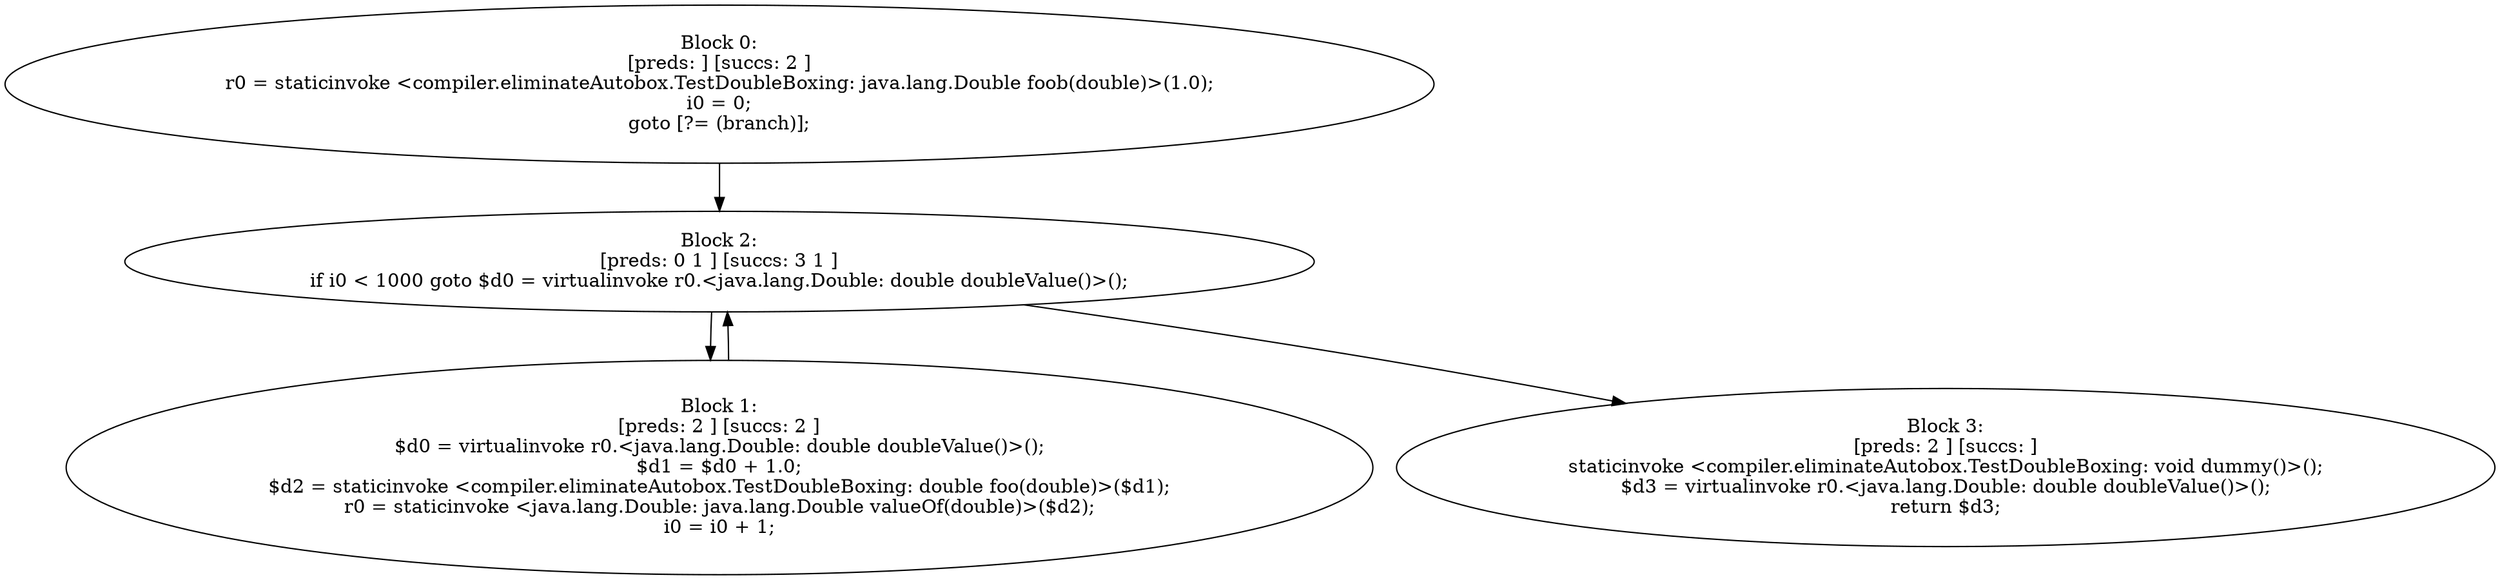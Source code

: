 digraph "unitGraph" {
    "Block 0:
[preds: ] [succs: 2 ]
r0 = staticinvoke <compiler.eliminateAutobox.TestDoubleBoxing: java.lang.Double foob(double)>(1.0);
i0 = 0;
goto [?= (branch)];
"
    "Block 1:
[preds: 2 ] [succs: 2 ]
$d0 = virtualinvoke r0.<java.lang.Double: double doubleValue()>();
$d1 = $d0 + 1.0;
$d2 = staticinvoke <compiler.eliminateAutobox.TestDoubleBoxing: double foo(double)>($d1);
r0 = staticinvoke <java.lang.Double: java.lang.Double valueOf(double)>($d2);
i0 = i0 + 1;
"
    "Block 2:
[preds: 0 1 ] [succs: 3 1 ]
if i0 < 1000 goto $d0 = virtualinvoke r0.<java.lang.Double: double doubleValue()>();
"
    "Block 3:
[preds: 2 ] [succs: ]
staticinvoke <compiler.eliminateAutobox.TestDoubleBoxing: void dummy()>();
$d3 = virtualinvoke r0.<java.lang.Double: double doubleValue()>();
return $d3;
"
    "Block 0:
[preds: ] [succs: 2 ]
r0 = staticinvoke <compiler.eliminateAutobox.TestDoubleBoxing: java.lang.Double foob(double)>(1.0);
i0 = 0;
goto [?= (branch)];
"->"Block 2:
[preds: 0 1 ] [succs: 3 1 ]
if i0 < 1000 goto $d0 = virtualinvoke r0.<java.lang.Double: double doubleValue()>();
";
    "Block 1:
[preds: 2 ] [succs: 2 ]
$d0 = virtualinvoke r0.<java.lang.Double: double doubleValue()>();
$d1 = $d0 + 1.0;
$d2 = staticinvoke <compiler.eliminateAutobox.TestDoubleBoxing: double foo(double)>($d1);
r0 = staticinvoke <java.lang.Double: java.lang.Double valueOf(double)>($d2);
i0 = i0 + 1;
"->"Block 2:
[preds: 0 1 ] [succs: 3 1 ]
if i0 < 1000 goto $d0 = virtualinvoke r0.<java.lang.Double: double doubleValue()>();
";
    "Block 2:
[preds: 0 1 ] [succs: 3 1 ]
if i0 < 1000 goto $d0 = virtualinvoke r0.<java.lang.Double: double doubleValue()>();
"->"Block 3:
[preds: 2 ] [succs: ]
staticinvoke <compiler.eliminateAutobox.TestDoubleBoxing: void dummy()>();
$d3 = virtualinvoke r0.<java.lang.Double: double doubleValue()>();
return $d3;
";
    "Block 2:
[preds: 0 1 ] [succs: 3 1 ]
if i0 < 1000 goto $d0 = virtualinvoke r0.<java.lang.Double: double doubleValue()>();
"->"Block 1:
[preds: 2 ] [succs: 2 ]
$d0 = virtualinvoke r0.<java.lang.Double: double doubleValue()>();
$d1 = $d0 + 1.0;
$d2 = staticinvoke <compiler.eliminateAutobox.TestDoubleBoxing: double foo(double)>($d1);
r0 = staticinvoke <java.lang.Double: java.lang.Double valueOf(double)>($d2);
i0 = i0 + 1;
";
}

